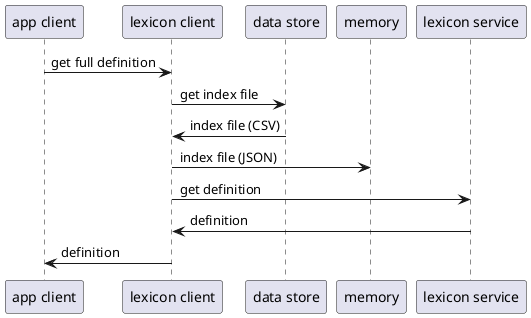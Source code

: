 @startuml
"app client" -> "lexicon client": get full definition
"lexicon client" -> "data store" : get index file
"data store" -> "lexicon client" : index file (CSV)
"lexicon client" -> "memory": index file (JSON)
"lexicon client" -> "lexicon service": get definition
"lexicon service" -> "lexicon client": definition
"lexicon client" -> "app client": definition
@enduml
